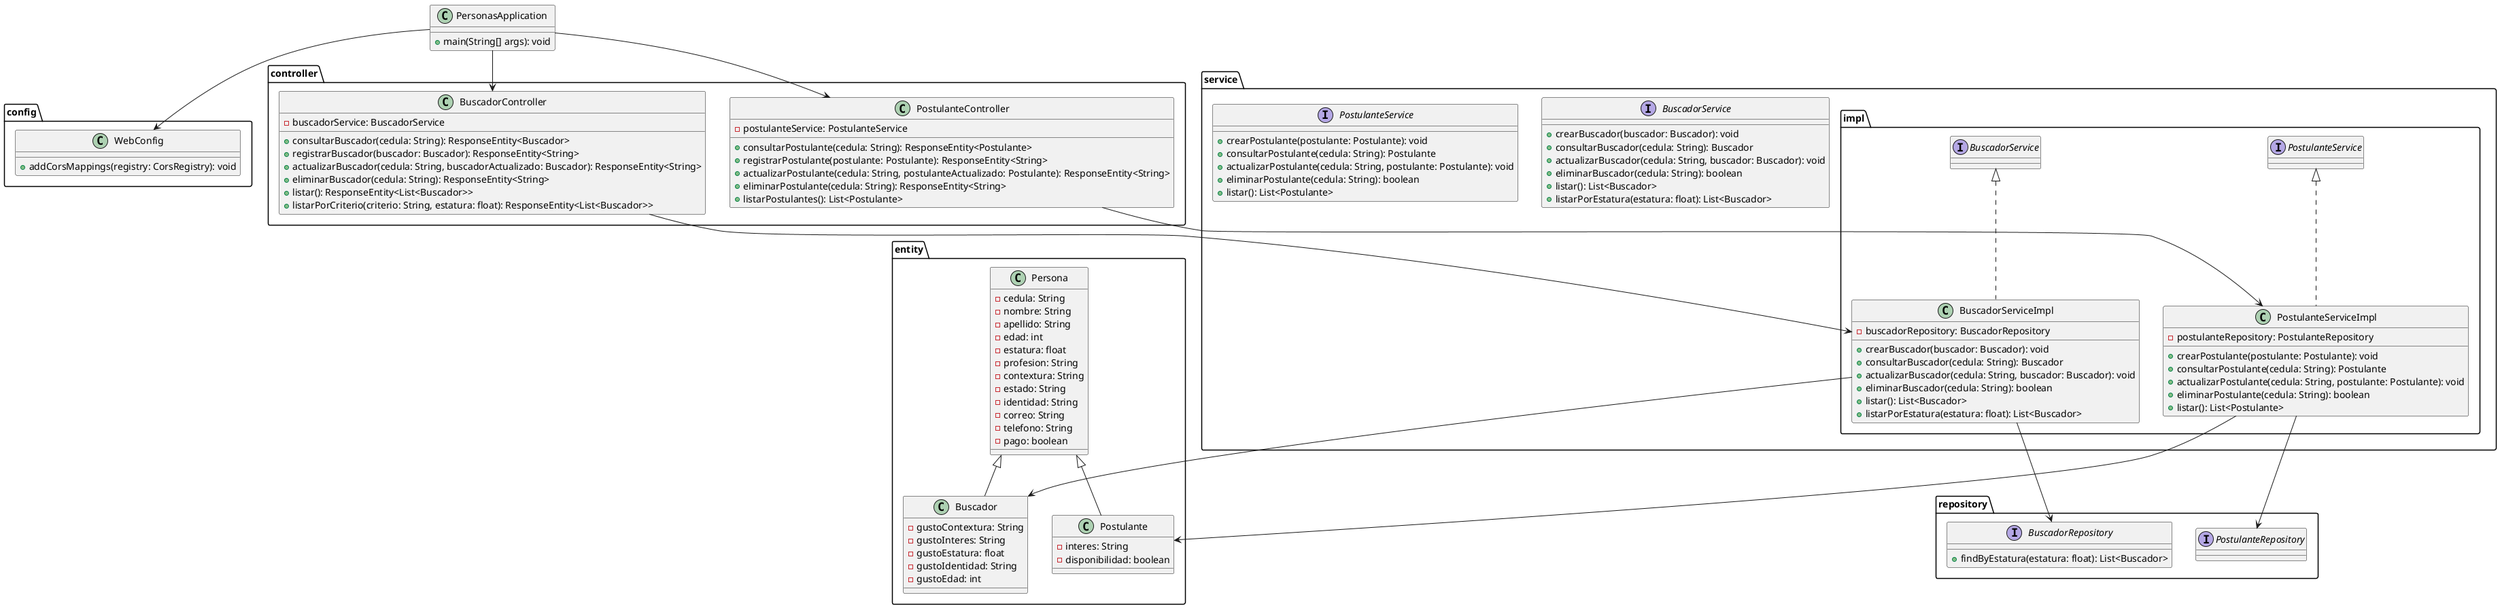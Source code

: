 @startuml

class PersonasApplication {
    +main(String[] args): void
}

package config {
    class WebConfig {
        +addCorsMappings(registry: CorsRegistry): void
    }
}

package controller {
    class BuscadorController {
        -buscadorService: BuscadorService

        +consultarBuscador(cedula: String): ResponseEntity<Buscador>
        +registrarBuscador(buscador: Buscador): ResponseEntity<String>
        +actualizarBuscador(cedula: String, buscadorActualizado: Buscador): ResponseEntity<String>
        +eliminarBuscador(cedula: String): ResponseEntity<String>
        +listar(): ResponseEntity<List<Buscador>>
        +listarPorCriterio(criterio: String, estatura: float): ResponseEntity<List<Buscador>>
    }
    class PostulanteController {
        -postulanteService: PostulanteService

        +consultarPostulante(cedula: String): ResponseEntity<Postulante>
        +registrarPostulante(postulante: Postulante): ResponseEntity<String>
        +actualizarPostulante(cedula: String, postulanteActualizado: Postulante): ResponseEntity<String>
        +eliminarPostulante(cedula: String): ResponseEntity<String>
        +listarPostulantes(): List<Postulante>
    }

}

package entity {
    class Buscador extends Persona {
        -gustoContextura: String
        -gustoInteres: String
        -gustoEstatura: float
        -gustoIdentidad: String
        -gustoEdad: int
    }
    class Postulante extends Persona {
        -interes: String
        -disponibilidad: boolean
    }
    class Persona {
        -cedula: String
        -nombre: String
        -apellido: String
        -edad: int
        -estatura: float
        -profesion: String
        -contextura: String
        -estado: String
        -identidad: String
        -correo: String
        -telefono: String
        -pago: boolean
    }
}

package repository {
    interface BuscadorRepository {
        +findByEstatura(estatura: float): List<Buscador>
    }
    interface PostulanteRepository {
    }
}

package service {
    package impl{
        class BuscadorServiceImpl implements BuscadorService{
            - buscadorRepository: BuscadorRepository
            + crearBuscador(buscador: Buscador): void
            + consultarBuscador(cedula: String): Buscador
            + actualizarBuscador(cedula: String, buscador: Buscador): void
            + eliminarBuscador(cedula: String): boolean
            + listar(): List<Buscador>
            + listarPorEstatura(estatura: float): List<Buscador>
        }
        class PostulanteServiceImpl implements PostulanteService{
            - postulanteRepository: PostulanteRepository
            + crearPostulante(postulante: Postulante): void
            + consultarPostulante(cedula: String): Postulante
            + actualizarPostulante(cedula: String, postulante: Postulante): void
            + eliminarPostulante(cedula: String): boolean
            + listar(): List<Postulante>
        }
}
    interface BuscadorService {
        +crearBuscador(buscador: Buscador): void
        +consultarBuscador(cedula: String): Buscador
        +actualizarBuscador(cedula: String, buscador: Buscador): void
        +eliminarBuscador(cedula: String): boolean
        +listar(): List<Buscador>
        +listarPorEstatura(estatura: float): List<Buscador>
    }
    interface PostulanteService {
        +crearPostulante(postulante: Postulante): void
        +consultarPostulante(cedula: String): Postulante
        +actualizarPostulante(cedula: String, postulante: Postulante): void
        +eliminarPostulante(cedula: String): boolean
        +listar(): List<Postulante>
    }

}


PersonasApplication --> WebConfig
PersonasApplication --> BuscadorController
PersonasApplication --> PostulanteController
PostulanteController --> PostulanteServiceImpl
BuscadorController --> BuscadorServiceImpl
PostulanteServiceImpl --> PostulanteRepository
BuscadorServiceImpl --> BuscadorRepository
PostulanteServiceImpl--> Postulante
BuscadorServiceImpl --> Buscador
@enduml